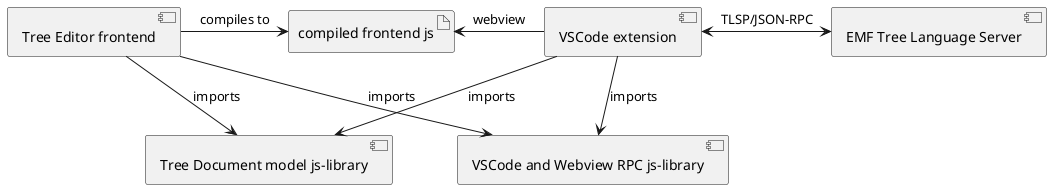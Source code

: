 @startuml Tree_editor_components
[Tree Editor frontend] as TEf
[VSCode extension] as VSCEx
[EMF Tree Language Server] as TLS
[Tree Document model js-library] as TDMlib
[VSCode and Webview RPC js-library] as VSCWVRPC

artifact "compiled frontend js" as cfs

TEf -right-> cfs : compiles to
TEf --> VSCWVRPC : imports
TEf --> TDMlib : imports
VSCEx --> VSCWVRPC : imports
VSCEx --> TDMlib : imports
VSCEx -left-> cfs : webview
VSCEx <-> TLS : TLSP/JSON-RPC
@enduml